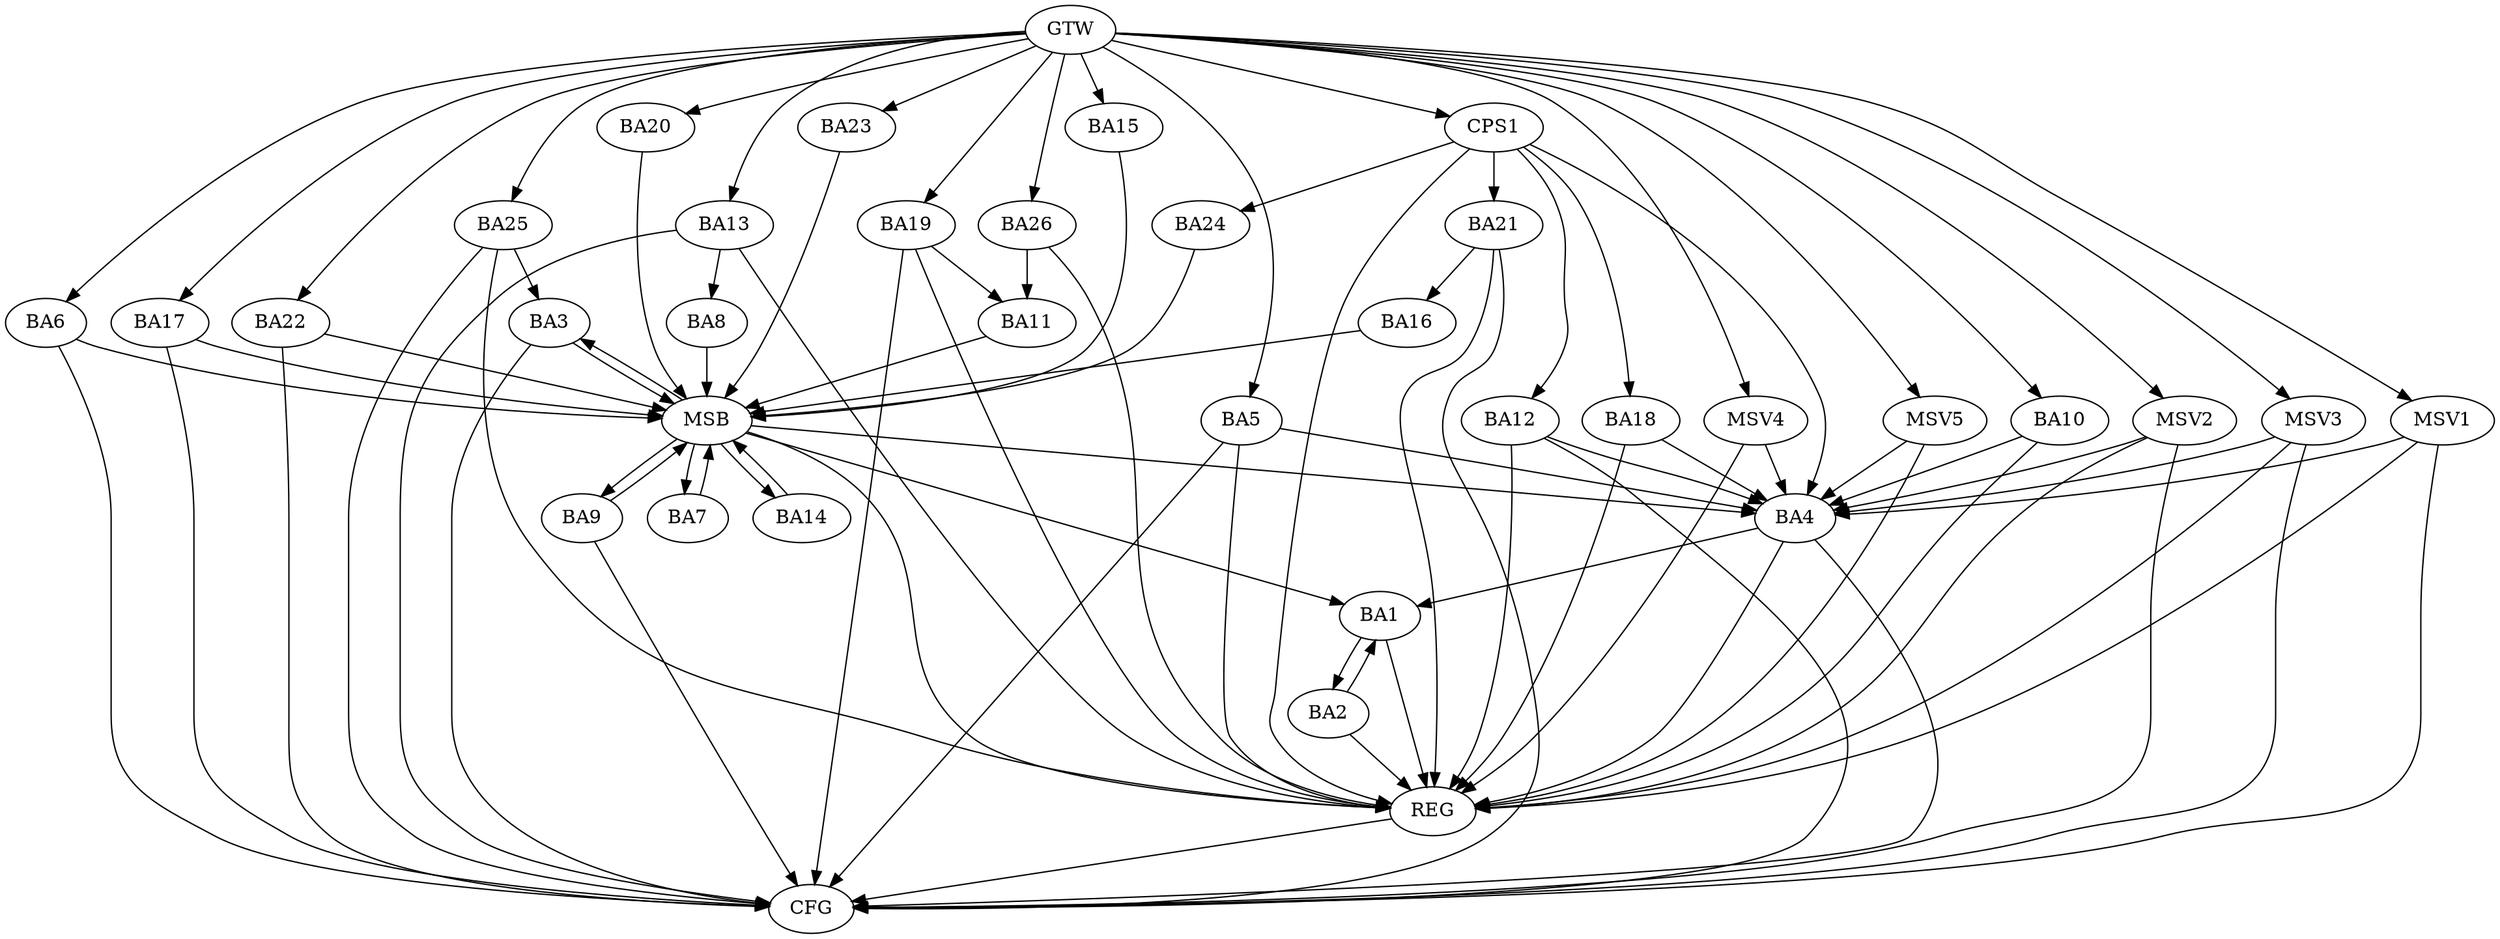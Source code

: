 strict digraph G {
  BA1 [ label="BA1" ];
  BA2 [ label="BA2" ];
  BA3 [ label="BA3" ];
  BA4 [ label="BA4" ];
  BA5 [ label="BA5" ];
  BA6 [ label="BA6" ];
  BA7 [ label="BA7" ];
  BA8 [ label="BA8" ];
  BA9 [ label="BA9" ];
  BA10 [ label="BA10" ];
  BA11 [ label="BA11" ];
  BA12 [ label="BA12" ];
  BA13 [ label="BA13" ];
  BA14 [ label="BA14" ];
  BA15 [ label="BA15" ];
  BA16 [ label="BA16" ];
  BA17 [ label="BA17" ];
  BA18 [ label="BA18" ];
  BA19 [ label="BA19" ];
  BA20 [ label="BA20" ];
  BA21 [ label="BA21" ];
  BA22 [ label="BA22" ];
  BA23 [ label="BA23" ];
  BA24 [ label="BA24" ];
  BA25 [ label="BA25" ];
  BA26 [ label="BA26" ];
  CPS1 [ label="CPS1" ];
  GTW [ label="GTW" ];
  REG [ label="REG" ];
  MSB [ label="MSB" ];
  CFG [ label="CFG" ];
  MSV1 [ label="MSV1" ];
  MSV2 [ label="MSV2" ];
  MSV3 [ label="MSV3" ];
  MSV4 [ label="MSV4" ];
  MSV5 [ label="MSV5" ];
  BA1 -> BA2;
  BA2 -> BA1;
  BA4 -> BA1;
  BA5 -> BA4;
  BA10 -> BA4;
  BA12 -> BA4;
  BA13 -> BA8;
  BA18 -> BA4;
  BA19 -> BA11;
  BA21 -> BA16;
  BA25 -> BA3;
  BA26 -> BA11;
  CPS1 -> BA21;
  CPS1 -> BA24;
  CPS1 -> BA12;
  CPS1 -> BA18;
  CPS1 -> BA4;
  GTW -> BA5;
  GTW -> BA6;
  GTW -> BA10;
  GTW -> BA13;
  GTW -> BA15;
  GTW -> BA17;
  GTW -> BA19;
  GTW -> BA20;
  GTW -> BA22;
  GTW -> BA23;
  GTW -> BA25;
  GTW -> BA26;
  GTW -> CPS1;
  BA1 -> REG;
  BA2 -> REG;
  BA4 -> REG;
  BA5 -> REG;
  BA10 -> REG;
  BA12 -> REG;
  BA13 -> REG;
  BA18 -> REG;
  BA19 -> REG;
  BA21 -> REG;
  BA25 -> REG;
  BA26 -> REG;
  CPS1 -> REG;
  BA3 -> MSB;
  MSB -> BA1;
  MSB -> REG;
  BA6 -> MSB;
  BA7 -> MSB;
  MSB -> BA4;
  BA8 -> MSB;
  MSB -> BA3;
  BA9 -> MSB;
  MSB -> BA7;
  BA11 -> MSB;
  BA14 -> MSB;
  MSB -> BA9;
  BA15 -> MSB;
  BA16 -> MSB;
  BA17 -> MSB;
  BA20 -> MSB;
  BA22 -> MSB;
  MSB -> BA14;
  BA23 -> MSB;
  BA24 -> MSB;
  BA13 -> CFG;
  BA19 -> CFG;
  BA12 -> CFG;
  BA9 -> CFG;
  BA17 -> CFG;
  BA21 -> CFG;
  BA25 -> CFG;
  BA4 -> CFG;
  BA6 -> CFG;
  BA5 -> CFG;
  BA22 -> CFG;
  BA3 -> CFG;
  REG -> CFG;
  MSV1 -> BA4;
  GTW -> MSV1;
  MSV1 -> REG;
  MSV1 -> CFG;
  MSV2 -> BA4;
  MSV3 -> BA4;
  MSV4 -> BA4;
  GTW -> MSV2;
  MSV2 -> REG;
  MSV2 -> CFG;
  GTW -> MSV3;
  MSV3 -> REG;
  MSV3 -> CFG;
  GTW -> MSV4;
  MSV4 -> REG;
  MSV5 -> BA4;
  GTW -> MSV5;
  MSV5 -> REG;
}
